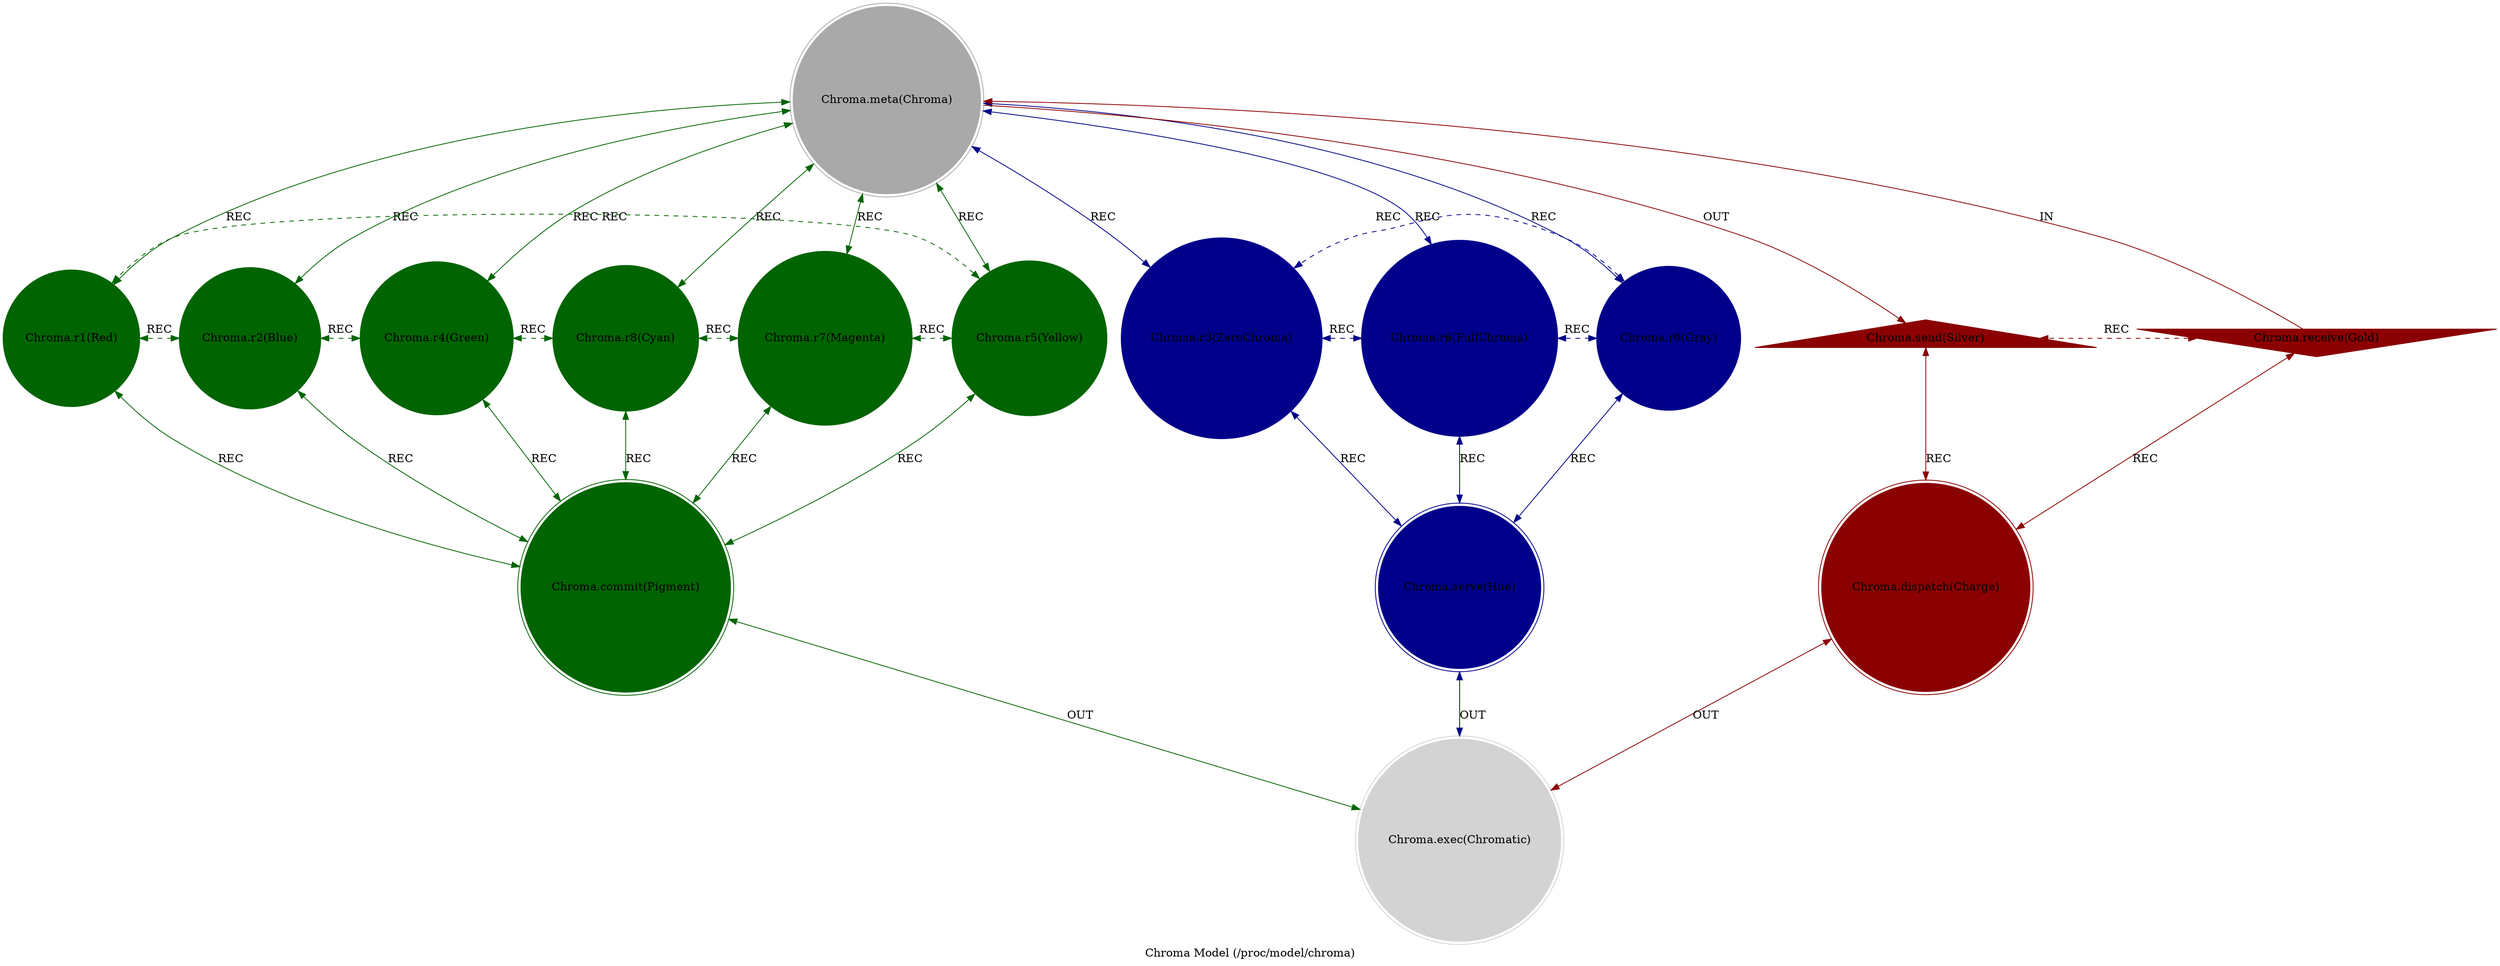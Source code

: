 strict digraph ChromaModel {
    style = filled;
    color = lightgray;
    node [shape = circle; style = filled; color = lightgreen;];
    edge [color = darkgray;];
    label = "Chroma Model (/proc/model/chroma)";
    comment = "TODO";
    
    spark_0_chroma_model_t [label = "Chroma.meta(Chroma)";comment = "Abstract: TODO";shape = doublecircle;color = darkgray;];
    spark_1_chroma_model_t [label = "Chroma.r1(Red)";comment = "Initiation:  Intensity, Action, Vitality";color = darkgreen;];
    spark_2_chroma_model_t [label = "Chroma.r2(Blue)";comment = "Response: Depth, Stability, Truth.";color = darkgreen;];
    spark_4_chroma_model_t [label = "Chroma.r4(Green)";comment = "Integration: Balance, Growth, Life.";color = darkgreen;];
    spark_8_chroma_model_t [label = "Chroma.r8(Cyan)";comment = "Reflection: Clarity, Healing, Flow.";color = darkgreen;];
    spark_7_chroma_model_t [label = "Chroma.r7(Magenta)";comment = "Consolidation: Fusion, Harmony, Spirit.";color = darkgreen;];
    spark_5_chroma_model_t [label = "Chroma.r5(Yellow)";comment = "Propagation: Intellect, Joy, Energy.";color = darkgreen;];
    spark_3_chroma_model_t [label = "Chroma.r3(ZeroChroma)";comment = "Thesis: This is color charge neutrality. The QCD 'white'/colorless state. The potential for color, not 'black'. Potential, Void, Absorption.";color = darkblue;];
    spark_6_chroma_model_t [label = "Chroma.r6(FullChroma)";comment = "Antithesis: This is the maximum additive synthesis. The pure, saturated RGB white light. The ideal subtractive 'white' (the canvas), not 'white'.Purity, Unity, Synthesis.";color = darkblue;];
    spark_9_chroma_model_t [label = "Chroma.r9(Gray)";comment = "Synthesis: This is the perceptual balance point. The midpoint between ZeroChroma and FullChroma. The result of imperfect mixing. Neutrality, Balance, Uncertainty.";color = darkblue;];
    spark_a_chroma_model_t [label = "Chroma.receive(Gold)";comment = "Potential: The potential for all qualities. Value, Purity.";shape = invtriangle;color = darkred;];
    spark_b_chroma_model_t [label = "Chroma.send(Silver)";comment = "Manifest: The manifested, specific quality. Reflective, expression.";shape = triangle;color = darkred;];
    spark_c_chroma_model_t [label = "Chroma.dispatch(Charge)";comment = "Why-Who: Dispatches a specific color charge. Routes to 'Obsidian' (dense, bound).";shape = doublecircle;color = darkred;];
    spark_d_chroma_model_t [label = "Chroma.commit(Pigment)";comment = "What-How: Commits a pigment to a medium (Color Theory action). Routes to 'Milky' (diffuse, scattering).";shape = doublecircle;color = darkgreen;];
    spark_e_chroma_model_t [label = "Chroma.serve(Hue)";comment = "When-Where: Serves a perceptual hue to an observer. Amethyst(the perceptual experience of violet, the highest frequency).";shape = doublecircle;color = darkblue;];
    spark_f_chroma_model_t [label = "Chroma.exec(Chromatic)";comment = "Which-Closure: TODO";shape = doublecircle;color = lightgray;];
    
    spark_a_chroma_model_t -> spark_0_chroma_model_t [label = "IN"; comment = "todo"; color = darkred; constraint = false;];
    spark_0_chroma_model_t -> spark_b_chroma_model_t [label = "OUT"; comment = "todo"; color = darkred;];
    spark_0_chroma_model_t -> spark_3_chroma_model_t [label = "REC"; comment = "todo"; color = darkblue; dir = both;];
    spark_0_chroma_model_t -> spark_6_chroma_model_t [label = "REC"; comment = "todo"; color = darkblue; dir = both;];
    spark_0_chroma_model_t -> spark_9_chroma_model_t [label = "REC"; comment = "todo"; color = darkblue; dir = both;];
    spark_0_chroma_model_t -> spark_1_chroma_model_t [label = "REC"; comment = "todo"; color = darkgreen; dir = both;];
    spark_0_chroma_model_t -> spark_2_chroma_model_t [label = "REC"; comment = "todo"; color = darkgreen; dir = both;];
    spark_0_chroma_model_t -> spark_4_chroma_model_t [label = "REC"; comment = "todo"; color = darkgreen; dir = both;];
    spark_0_chroma_model_t -> spark_8_chroma_model_t [label = "REC"; comment = "todo"; color = darkgreen; dir = both;];
    spark_0_chroma_model_t -> spark_7_chroma_model_t [label = "REC"; comment = "todo"; color = darkgreen; dir = both;];
    spark_0_chroma_model_t -> spark_5_chroma_model_t [label = "REC"; comment = "todo"; color = darkgreen; dir = both;];
    
    spark_a_chroma_model_t -> spark_c_chroma_model_t [label = "REC"; comment = "todo"; color = darkred; dir = both;];
    spark_b_chroma_model_t -> spark_c_chroma_model_t [label = "REC"; comment = "todo"; color = darkred; dir = both;];
    spark_1_chroma_model_t -> spark_d_chroma_model_t [label = "REC"; comment = "todo"; color = darkgreen; dir = both;];
    spark_2_chroma_model_t -> spark_d_chroma_model_t [label = "REC"; comment = "todo"; color = darkgreen; dir = both;];
    spark_4_chroma_model_t -> spark_d_chroma_model_t [label = "REC"; comment = "todo"; color = darkgreen; dir = both;];
    spark_8_chroma_model_t -> spark_d_chroma_model_t [label = "REC"; comment = "todo"; color = darkgreen; dir = both;];
    spark_7_chroma_model_t -> spark_d_chroma_model_t [label = "REC"; comment = "todo"; color = darkgreen; dir = both;];
    spark_5_chroma_model_t -> spark_d_chroma_model_t [label = "REC"; comment = "todo"; color = darkgreen; dir = both;];
    spark_3_chroma_model_t -> spark_e_chroma_model_t [label = "REC"; comment = "todo"; color = darkblue; dir = both;];
    spark_6_chroma_model_t -> spark_e_chroma_model_t [label = "REC"; comment = "todo"; color = darkblue; dir = both;];
    spark_9_chroma_model_t -> spark_e_chroma_model_t [label = "REC"; comment = "todo"; color = darkblue; dir = both;];
    
    spark_1_chroma_model_t -> spark_2_chroma_model_t [label = "REC"; comment = "todo"; color = darkgreen; dir = both; style = dashed; constraint = false;];
    spark_2_chroma_model_t -> spark_4_chroma_model_t [label = "REC"; comment = "todo"; color = darkgreen; dir = both; style = dashed; constraint = false;];
    spark_4_chroma_model_t -> spark_8_chroma_model_t [label = "REC"; comment = "todo"; color = darkgreen; dir = both; style = dashed; constraint = false;];
    spark_8_chroma_model_t -> spark_7_chroma_model_t [label = "REC"; comment = "todo"; color = darkgreen; dir = both; style = dashed; constraint = false;];
    spark_7_chroma_model_t -> spark_5_chroma_model_t [label = "REC"; comment = "todo"; color = darkgreen; dir = both; style = dashed; constraint = false;];
    spark_5_chroma_model_t -> spark_1_chroma_model_t [label = "REC"; comment = "todo"; color = darkgreen; dir = both; style = dashed; constraint = false;];
    spark_3_chroma_model_t -> spark_6_chroma_model_t [label = "REC"; comment = "todo"; color = darkblue; dir = both; style = dashed; constraint = false;];
    spark_6_chroma_model_t -> spark_9_chroma_model_t [label = "REC"; comment = "todo"; color = darkblue; dir = both; style = dashed; constraint = false;];
    spark_9_chroma_model_t -> spark_3_chroma_model_t [label = "REC"; comment = "todo"; color = darkblue; dir = both; style = dashed; constraint = false;];
    spark_a_chroma_model_t -> spark_b_chroma_model_t [label = "REC"; comment = "todo"; color = darkred; dir = both; style = dashed; constraint = false;];
    
    spark_c_chroma_model_t -> spark_f_chroma_model_t [label = "OUT"; comment = "todo"; color = darkred; dir = both;];
    spark_d_chroma_model_t -> spark_f_chroma_model_t [label = "OUT"; comment = "todo"; color = darkgreen; dir = both;];
    spark_e_chroma_model_t -> spark_f_chroma_model_t [label = "OUT"; comment = "todo"; color = darkblue; dir = both;];
}